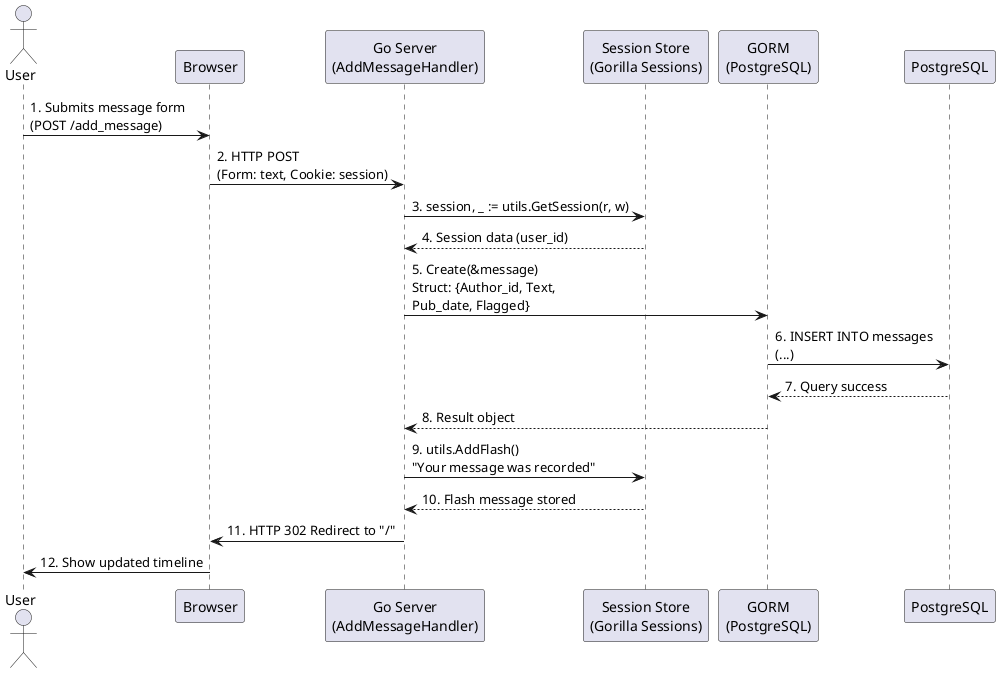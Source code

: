 @startuml
actor User
participant Browser
participant "Go Server\n(AddMessageHandler)" as Server
participant "Session Store\n(Gorilla Sessions)" as Session
participant "GORM\n(PostgreSQL)" as GORM
participant "PostgreSQL" as DB

User -> Browser: 1. Submits message form\n(POST /add_message)
Browser -> Server: 2. HTTP POST\n(Form: text, Cookie: session)

Server -> Session: 3. session, _ := utils.GetSession(r, w)
Session --> Server: 4. Session data (user_id)

Server -> GORM: 5. Create(&message)\nStruct: {Author_id, Text,\nPub_date, Flagged}
GORM -> DB: 6. INSERT INTO messages\n(...)
DB --> GORM: 7. Query success
GORM --> Server: 8. Result object

Server -> Session: 9. utils.AddFlash()\n"Your message was recorded"
Session --> Server: 10. Flash message stored

Server -> Browser: 11. HTTP 302 Redirect to "/"
Browser -> User: 12. Show updated timeline

@enduml
